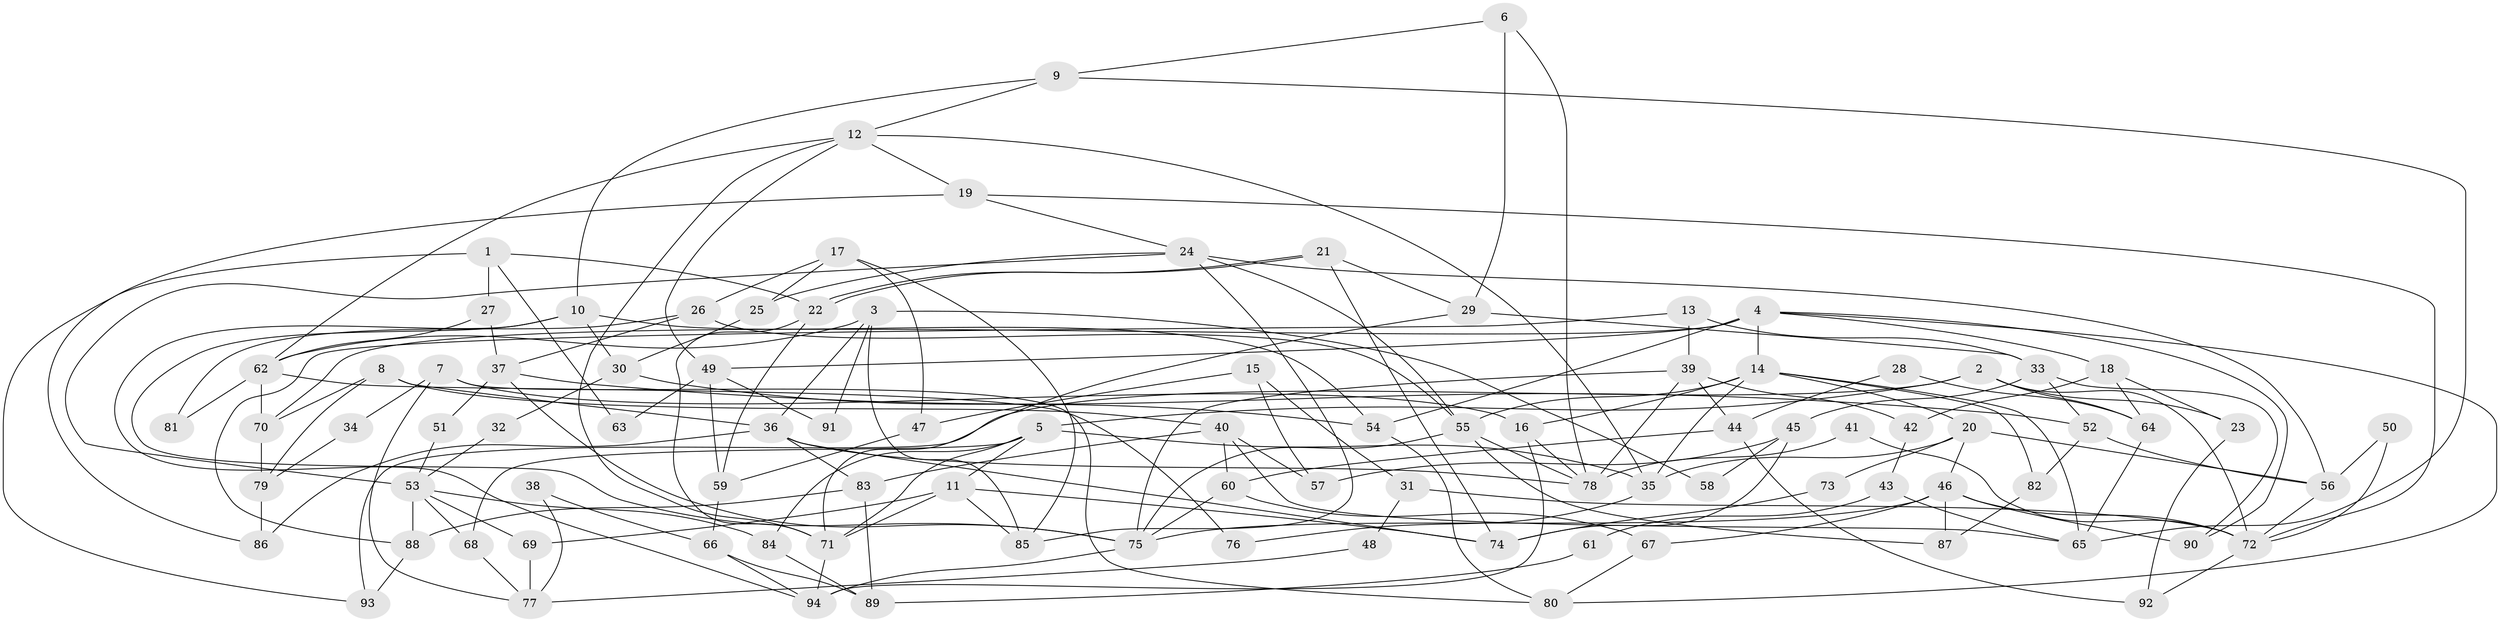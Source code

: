 // Generated by graph-tools (version 1.1) at 2025/26/03/09/25 03:26:20]
// undirected, 94 vertices, 188 edges
graph export_dot {
graph [start="1"]
  node [color=gray90,style=filled];
  1;
  2;
  3;
  4;
  5;
  6;
  7;
  8;
  9;
  10;
  11;
  12;
  13;
  14;
  15;
  16;
  17;
  18;
  19;
  20;
  21;
  22;
  23;
  24;
  25;
  26;
  27;
  28;
  29;
  30;
  31;
  32;
  33;
  34;
  35;
  36;
  37;
  38;
  39;
  40;
  41;
  42;
  43;
  44;
  45;
  46;
  47;
  48;
  49;
  50;
  51;
  52;
  53;
  54;
  55;
  56;
  57;
  58;
  59;
  60;
  61;
  62;
  63;
  64;
  65;
  66;
  67;
  68;
  69;
  70;
  71;
  72;
  73;
  74;
  75;
  76;
  77;
  78;
  79;
  80;
  81;
  82;
  83;
  84;
  85;
  86;
  87;
  88;
  89;
  90;
  91;
  92;
  93;
  94;
  1 -- 22;
  1 -- 93;
  1 -- 27;
  1 -- 63;
  2 -- 5;
  2 -- 72;
  2 -- 23;
  2 -- 64;
  2 -- 93;
  3 -- 36;
  3 -- 62;
  3 -- 58;
  3 -- 85;
  3 -- 91;
  4 -- 54;
  4 -- 14;
  4 -- 18;
  4 -- 49;
  4 -- 70;
  4 -- 80;
  4 -- 90;
  5 -- 11;
  5 -- 71;
  5 -- 35;
  5 -- 68;
  5 -- 84;
  6 -- 78;
  6 -- 9;
  6 -- 29;
  7 -- 80;
  7 -- 16;
  7 -- 34;
  7 -- 77;
  8 -- 79;
  8 -- 40;
  8 -- 36;
  8 -- 70;
  9 -- 10;
  9 -- 12;
  9 -- 65;
  10 -- 75;
  10 -- 94;
  10 -- 30;
  10 -- 54;
  11 -- 71;
  11 -- 85;
  11 -- 69;
  11 -- 74;
  12 -- 62;
  12 -- 35;
  12 -- 19;
  12 -- 49;
  12 -- 71;
  13 -- 39;
  13 -- 33;
  13 -- 88;
  14 -- 35;
  14 -- 82;
  14 -- 16;
  14 -- 20;
  14 -- 55;
  14 -- 65;
  15 -- 57;
  15 -- 47;
  15 -- 31;
  16 -- 78;
  16 -- 94;
  17 -- 25;
  17 -- 85;
  17 -- 26;
  17 -- 47;
  18 -- 64;
  18 -- 23;
  18 -- 42;
  19 -- 24;
  19 -- 72;
  19 -- 86;
  20 -- 46;
  20 -- 35;
  20 -- 56;
  20 -- 73;
  21 -- 22;
  21 -- 22;
  21 -- 29;
  21 -- 74;
  22 -- 71;
  22 -- 59;
  23 -- 92;
  24 -- 55;
  24 -- 53;
  24 -- 25;
  24 -- 56;
  24 -- 85;
  25 -- 30;
  26 -- 55;
  26 -- 37;
  26 -- 81;
  27 -- 37;
  27 -- 62;
  28 -- 44;
  28 -- 64;
  29 -- 33;
  29 -- 71;
  30 -- 54;
  30 -- 32;
  31 -- 72;
  31 -- 48;
  32 -- 53;
  33 -- 52;
  33 -- 90;
  33 -- 45;
  34 -- 79;
  35 -- 76;
  36 -- 74;
  36 -- 78;
  36 -- 83;
  36 -- 86;
  37 -- 75;
  37 -- 51;
  37 -- 52;
  38 -- 77;
  38 -- 66;
  39 -- 44;
  39 -- 78;
  39 -- 42;
  39 -- 75;
  40 -- 65;
  40 -- 83;
  40 -- 57;
  40 -- 60;
  41 -- 72;
  41 -- 78;
  42 -- 43;
  43 -- 65;
  43 -- 61;
  44 -- 60;
  44 -- 92;
  45 -- 74;
  45 -- 57;
  45 -- 58;
  46 -- 72;
  46 -- 75;
  46 -- 67;
  46 -- 87;
  46 -- 90;
  47 -- 59;
  48 -- 77;
  49 -- 59;
  49 -- 63;
  49 -- 91;
  50 -- 72;
  50 -- 56;
  51 -- 53;
  52 -- 56;
  52 -- 82;
  53 -- 69;
  53 -- 88;
  53 -- 68;
  53 -- 84;
  54 -- 80;
  55 -- 75;
  55 -- 78;
  55 -- 87;
  56 -- 72;
  59 -- 66;
  60 -- 75;
  60 -- 67;
  61 -- 89;
  62 -- 70;
  62 -- 76;
  62 -- 81;
  64 -- 65;
  66 -- 94;
  66 -- 89;
  67 -- 80;
  68 -- 77;
  69 -- 77;
  70 -- 79;
  71 -- 94;
  72 -- 92;
  73 -- 74;
  75 -- 94;
  79 -- 86;
  82 -- 87;
  83 -- 89;
  83 -- 88;
  84 -- 89;
  88 -- 93;
}

